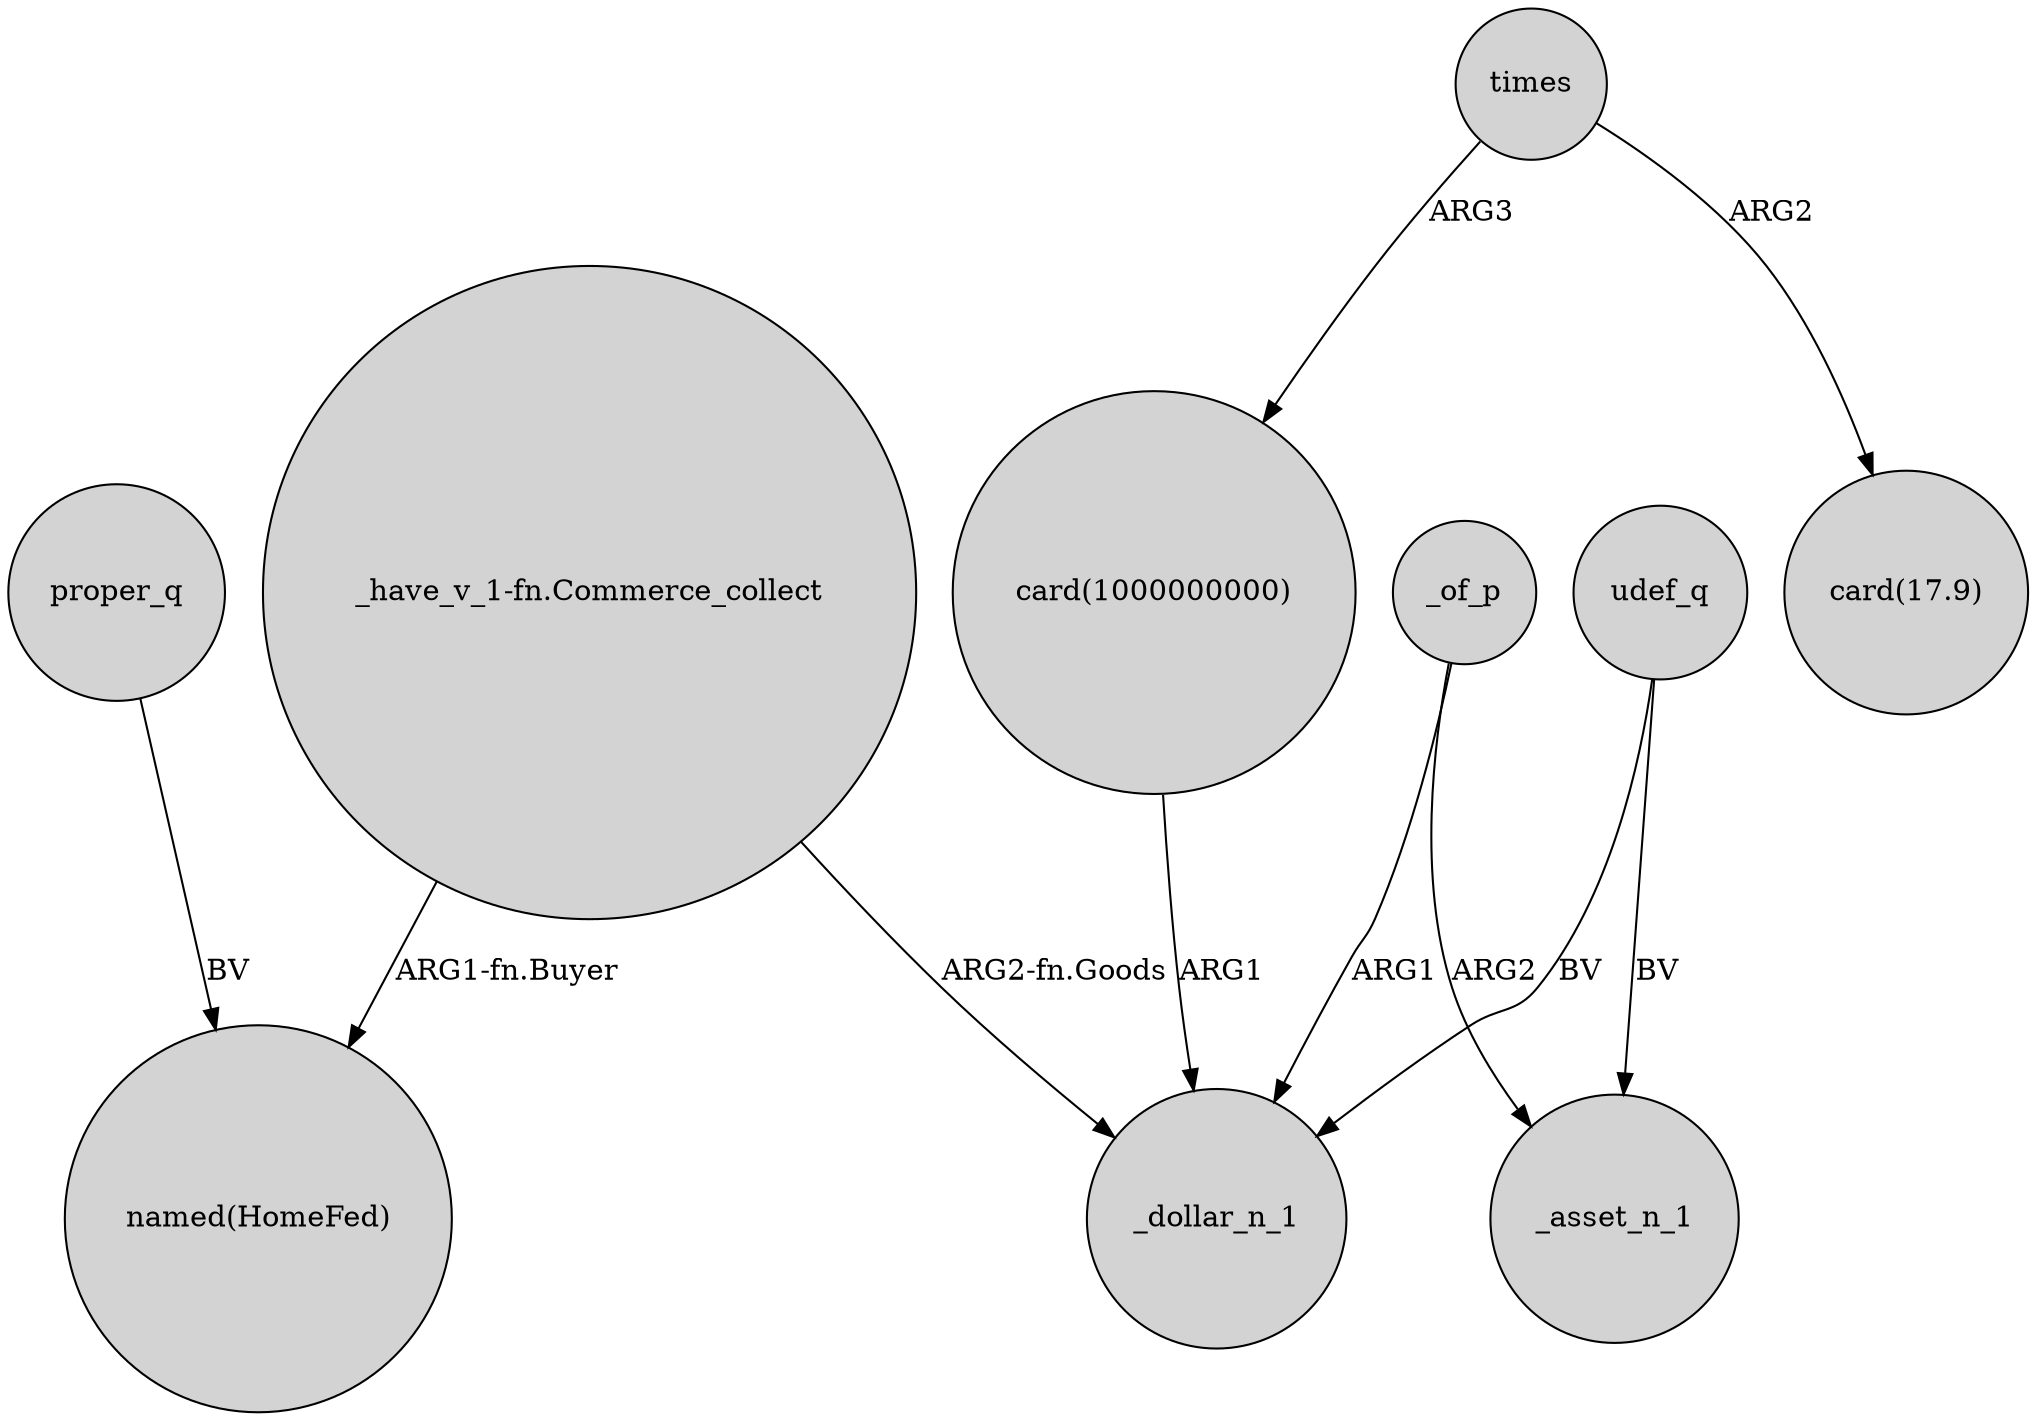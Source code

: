 digraph {
	node [shape=circle style=filled]
	"_have_v_1-fn.Commerce_collect" -> "named(HomeFed)" [label="ARG1-fn.Buyer"]
	_of_p -> _dollar_n_1 [label=ARG1]
	"card(1000000000)" -> _dollar_n_1 [label=ARG1]
	times -> "card(17.9)" [label=ARG2]
	_of_p -> _asset_n_1 [label=ARG2]
	times -> "card(1000000000)" [label=ARG3]
	udef_q -> _asset_n_1 [label=BV]
	proper_q -> "named(HomeFed)" [label=BV]
	udef_q -> _dollar_n_1 [label=BV]
	"_have_v_1-fn.Commerce_collect" -> _dollar_n_1 [label="ARG2-fn.Goods"]
}
